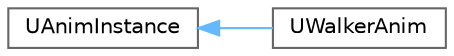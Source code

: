 digraph "类继承关系图"
{
 // INTERACTIVE_SVG=YES
 // LATEX_PDF_SIZE
  bgcolor="transparent";
  edge [fontname=Helvetica,fontsize=10,labelfontname=Helvetica,labelfontsize=10];
  node [fontname=Helvetica,fontsize=10,shape=box,height=0.2,width=0.4];
  rankdir="LR";
  Node0 [id="Node000000",label="UAnimInstance",height=0.2,width=0.4,color="grey40", fillcolor="white", style="filled",URL="$da/daa/classUAnimInstance.html",tooltip=" "];
  Node0 -> Node1 [id="edge340_Node000000_Node000001",dir="back",color="steelblue1",style="solid",tooltip=" "];
  Node1 [id="Node000001",label="UWalkerAnim",height=0.2,width=0.4,color="grey40", fillcolor="white", style="filled",URL="$dc/dd1/classUWalkerAnim.html",tooltip=" "];
}
